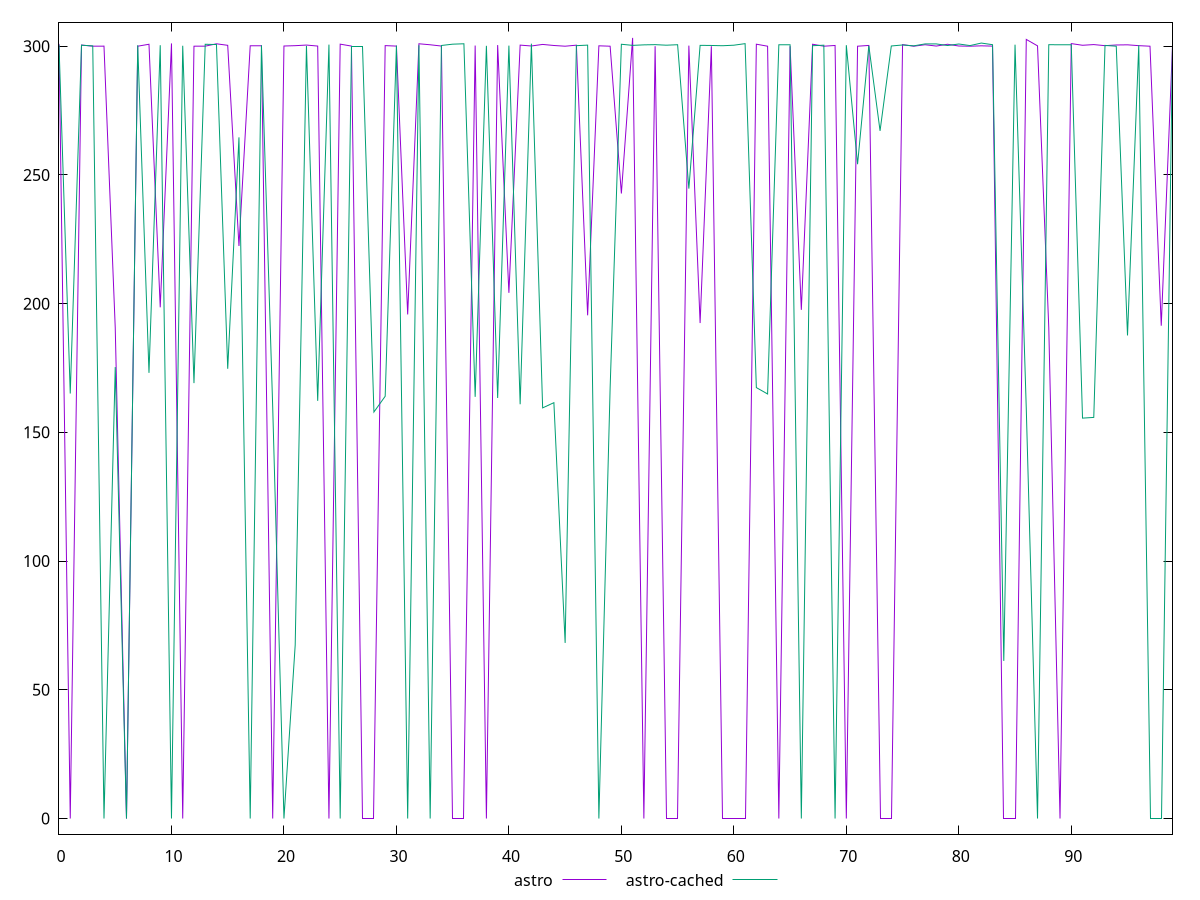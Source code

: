 reset

$astro <<EOF
0 300.898
1 0
2 300.454
3 300
4 300.03
5 190.68000030517578
6 0
7 300
8 300.76
9 198.5620002746582
10 301.084
11 0
12 300
13 300.018
14 300.936
15 300.344
16 222.39000034332275
17 300.164
18 300.168
19 0
20 300.078
21 300.208
22 300.446
23 300.058
24 0
25 300.802
26 300.05
27 0
28 0
29 300.23
30 300.044
31 195.79400062561035
32 300.946
33 300.558
34 300.066
35 0
36 0
37 300.25
38 0
39 300.448
40 204.19400024414062
41 300.426
42 300.084
43 300.692
44 300.278
45 300
46 300.404
47 195.48000049591064
48 300.154
49 300
50 242.79599952697754
51 303.224
52 0
53 300
54 0
55 0
56 300.228
57 192.45300006866455
58 300
59 0
60 0
61 0
62 300.784
63 300.002
64 0
65 300
66 197.57899951934814
67 300.77
68 300
69 300.288
70 0
71 300
72 300.302
73 0
74 0
75 300.616
76 300
77 300.57
78 300.058
79 300.758
80 300.072
81 300
82 300.146
83 300.038
84 0
85 0
86 302.642
87 300.134
88 190.68099975585938
89 0
90 301.016
91 300.364
92 300.632
93 300.208
94 300.474
95 300.54
96 300.212
97 300
98 191.41699981689453
99 300.078
EOF

$astroCached <<EOF
0 300.546
1 165.0900011062622
2 300.382
3 300.13
4 0
5 175.35999965667725
6 0
7 300.378
8 173.10999965667725
9 300.378
10 0
11 300.188
12 169.13399982452393
13 300.756
14 300.646
15 174.70699977874756
16 264.5920000076294
17 0
18 300.35
19 159.8410005569458
20 0
21 67.38000011444092
22 300.132
23 162.25
24 300.624
25 0
26 300
27 300
28 157.9040002822876
29 164.01700019836426
30 300.268
31 0
32 300.36
33 0
34 300.282
35 300.792
36 300.946
37 163.80399894714355
38 300.156
39 163.36399936676025
40 300.236
41 160.9079999923706
42 300.984
43 159.51300048828125
44 161.53300094604492
45 68.21000003814697
46 300.216
47 300.418
48 0
49 167.2519998550415
50 300.76
51 300.326
52 300.522
53 300.608
54 300.392
55 300.582
56 244.67600059509277
57 300.336
58 300.29
59 300.188
60 300.392
61 300.994
62 167.39099979400635
63 164.903000831604
64 300.566
65 300.554
66 0
67 300.196
68 300.392
69 0
70 300.396
71 254.1589994430542
72 300.188
73 267.117000579834
74 300.09
75 300.476
76 300.142
77 300.892
78 300.886
79 300.266
80 300.862
81 300.242
82 301.222
83 300.59
84 61.2140007019043
85 300.592
86 159.0900001525879
87 0
88 300.592
89 300.55
90 300.554
91 155.5299997329712
92 155.8109998703003
93 300.312
94 300
95 187.63900089263916
96 300.388
97 0
98 0
99 300.372
EOF

set key outside below
set xrange [0:99]
set yrange [-6.06448:309.28848]
set trange [-6.06448:309.28848]
set terminal svg size 640, 520 enhanced background rgb 'white'
set output "reports/report_00033_2021-03-01T14-23-16.841Z/uses-rel-preconnect/comparison/line/0_vs_1.svg"

plot $astro title "astro" with line, \
     $astroCached title "astro-cached" with line

reset
